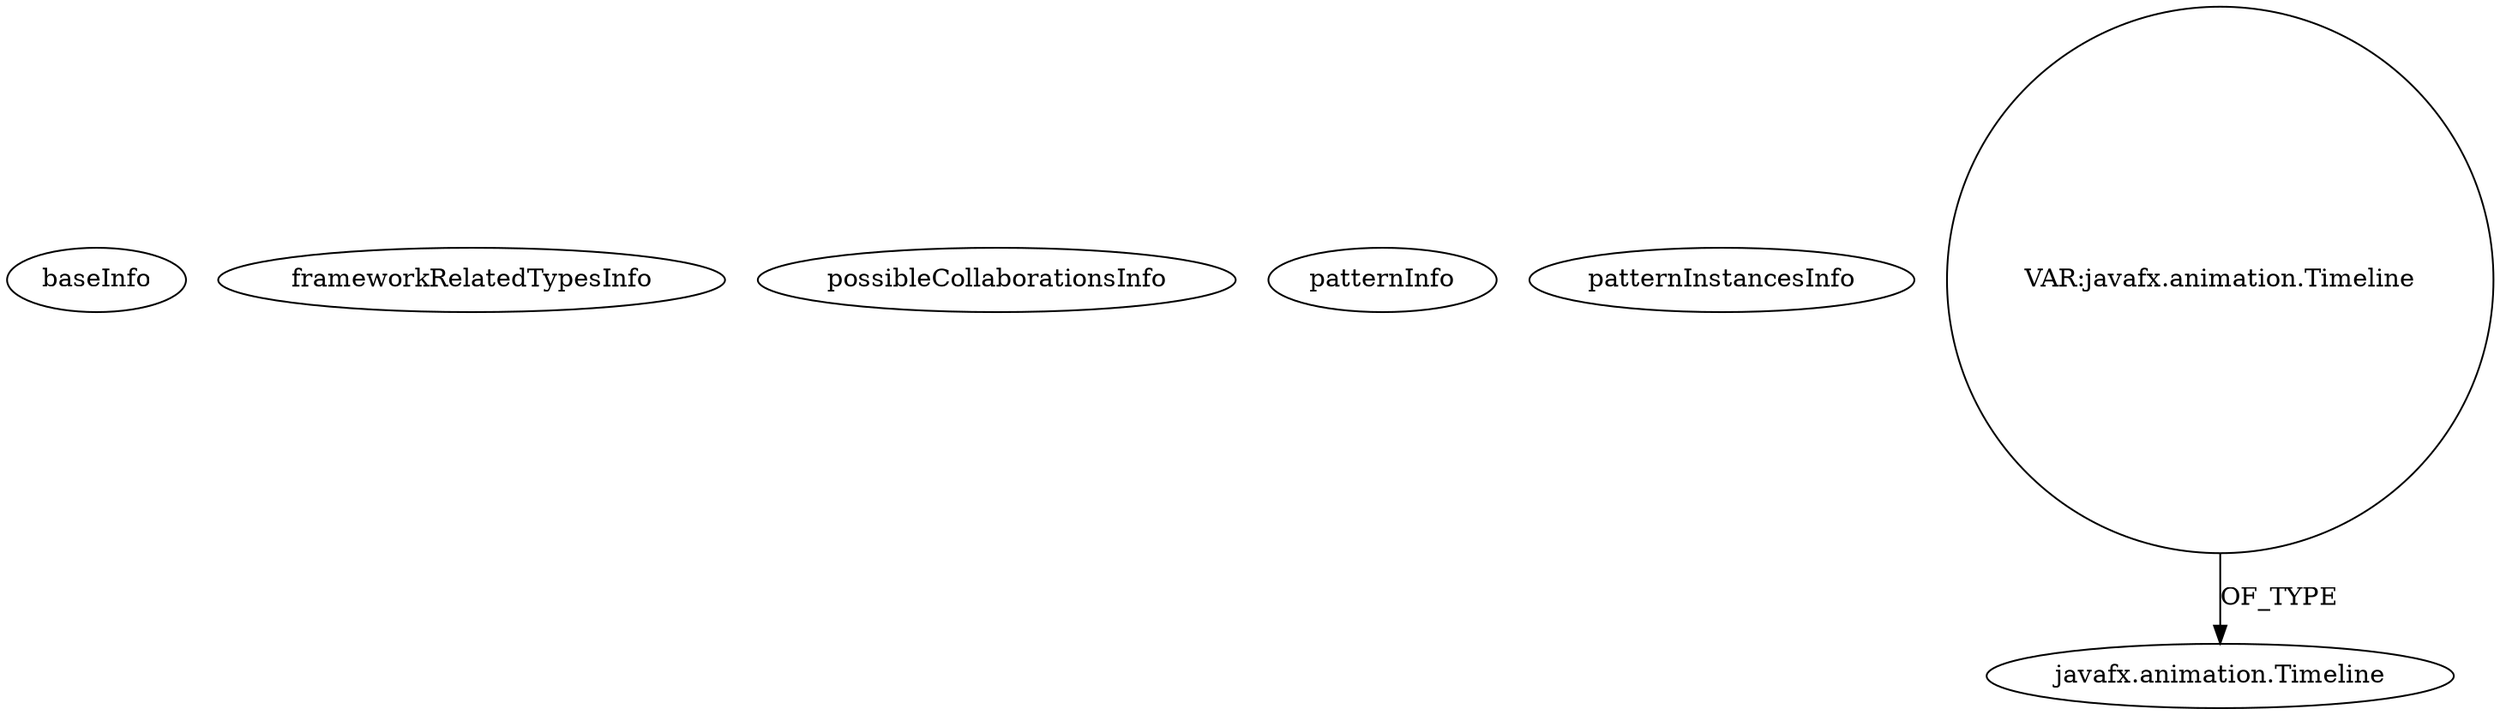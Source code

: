 digraph {
baseInfo[graphId=1032,category="pattern",isAnonymous=false,possibleRelation=false]
frameworkRelatedTypesInfo[]
possibleCollaborationsInfo[]
patternInfo[frequency=16.0,patternRootClient=null]
patternInstancesInfo[0="Marcio-Sistemas-MC-repositorio~/Marcio-Sistemas-MC-repositorio/repositorio-master/controleorcamentofamiliar/src/util/ScreensController.java~ScreensController~891",1="iloop-kiosk-KIOSK-Project~/iloop-kiosk-KIOSK-Project/KIOSK-Project-master/src/oit/iloop/kiosk/kiosk_main/MainClock.java~MainClock~3142",2="EnlightenedCSF-medicineDB~/EnlightenedCSF-medicineDB/medicineDB-master/src/main/java/medicine/screens/ScreensController.java~ScreensController~428",3="fChristenson-cv~/fChristenson-cv/cv-master/src/se/fidde/cv/view/screens/CVMain.java~CVMain~2670",4="mouradsaadi-LO23-IHM~/mouradsaadi-LO23-IHM/LO23-IHM-master/Sudoku-IHM/src/sudoko/ihm/vue/ScreensController.java~ScreensController~3649",5="MrLoNee-RadialFx~/MrLoNee-RadialFx/RadialFx-master/src/com/mrlonee/radialfx/settingsmenu/RadialSettingsMenu.java~RadialSettingsMenu~976",6="ravjot28-FameDen~/ravjot28-FameDen/FameDen-master/src/com/fameden/fxml/SceneNavigator.java~SceneNavigator~4005",7="aferrandoa-valenciasprints~/aferrandoa-valenciasprints/valenciasprints-master/src/goldSprints/Reloj.java~Reloj~1714",8="MrLoNee-RadialFx~/MrLoNee-RadialFx/RadialFx-master/src/com/mrlonee/radialfx/moviemenu/RadialMovieMenu.java~RadialMovieMenu~969",9="antoniotorres-CAPOS~/antoniotorres-CAPOS/CAPOS-master/src/main/ScreensController.java~ScreensController~1873",10="walker-clint-AIProj3~/walker-clint-AIProj3/AIProj3-master/src/application/ScreensController.java~ScreensController~4713",11="geyrix57-Proyecto_1_Bases~/geyrix57-Proyecto_1_Bases/Proyecto_1_Bases-master/src/Control/ScreensController.java~ScreensController~2706",12="Edenm-BlackJack~/Edenm-BlackJack/BlackJack-master/src/View/TableController.java~TableController~394",13="JASCValentine-BrickBreaker~/JASCValentine-BrickBreaker/BrickBreaker-master/src/brickbreaker/Level.java~Level~554",14="Enriqe-Breaking-Bad-Brick-Breaker~/Enriqe-Breaking-Bad-Brick-Breaker/Breaking-Bad-Brick-Breaker-master/src/bbbrickbreaker/Level.java~Level~439",15="fChristenson-cv~/fChristenson-cv/cv-master/src/se/fidde/cv/view/screens/CVMain.java~void initializeCv(javafx.scene.layout.StackPane)~2672"]
172[label="javafx.animation.Timeline",vertexType="FRAMEWORK_CLASS_TYPE",isFrameworkType=false]
194[label="VAR:javafx.animation.Timeline",vertexType="VARIABLE_EXPRESION",isFrameworkType=false,shape=circle]
194->172[label="OF_TYPE"]
}
